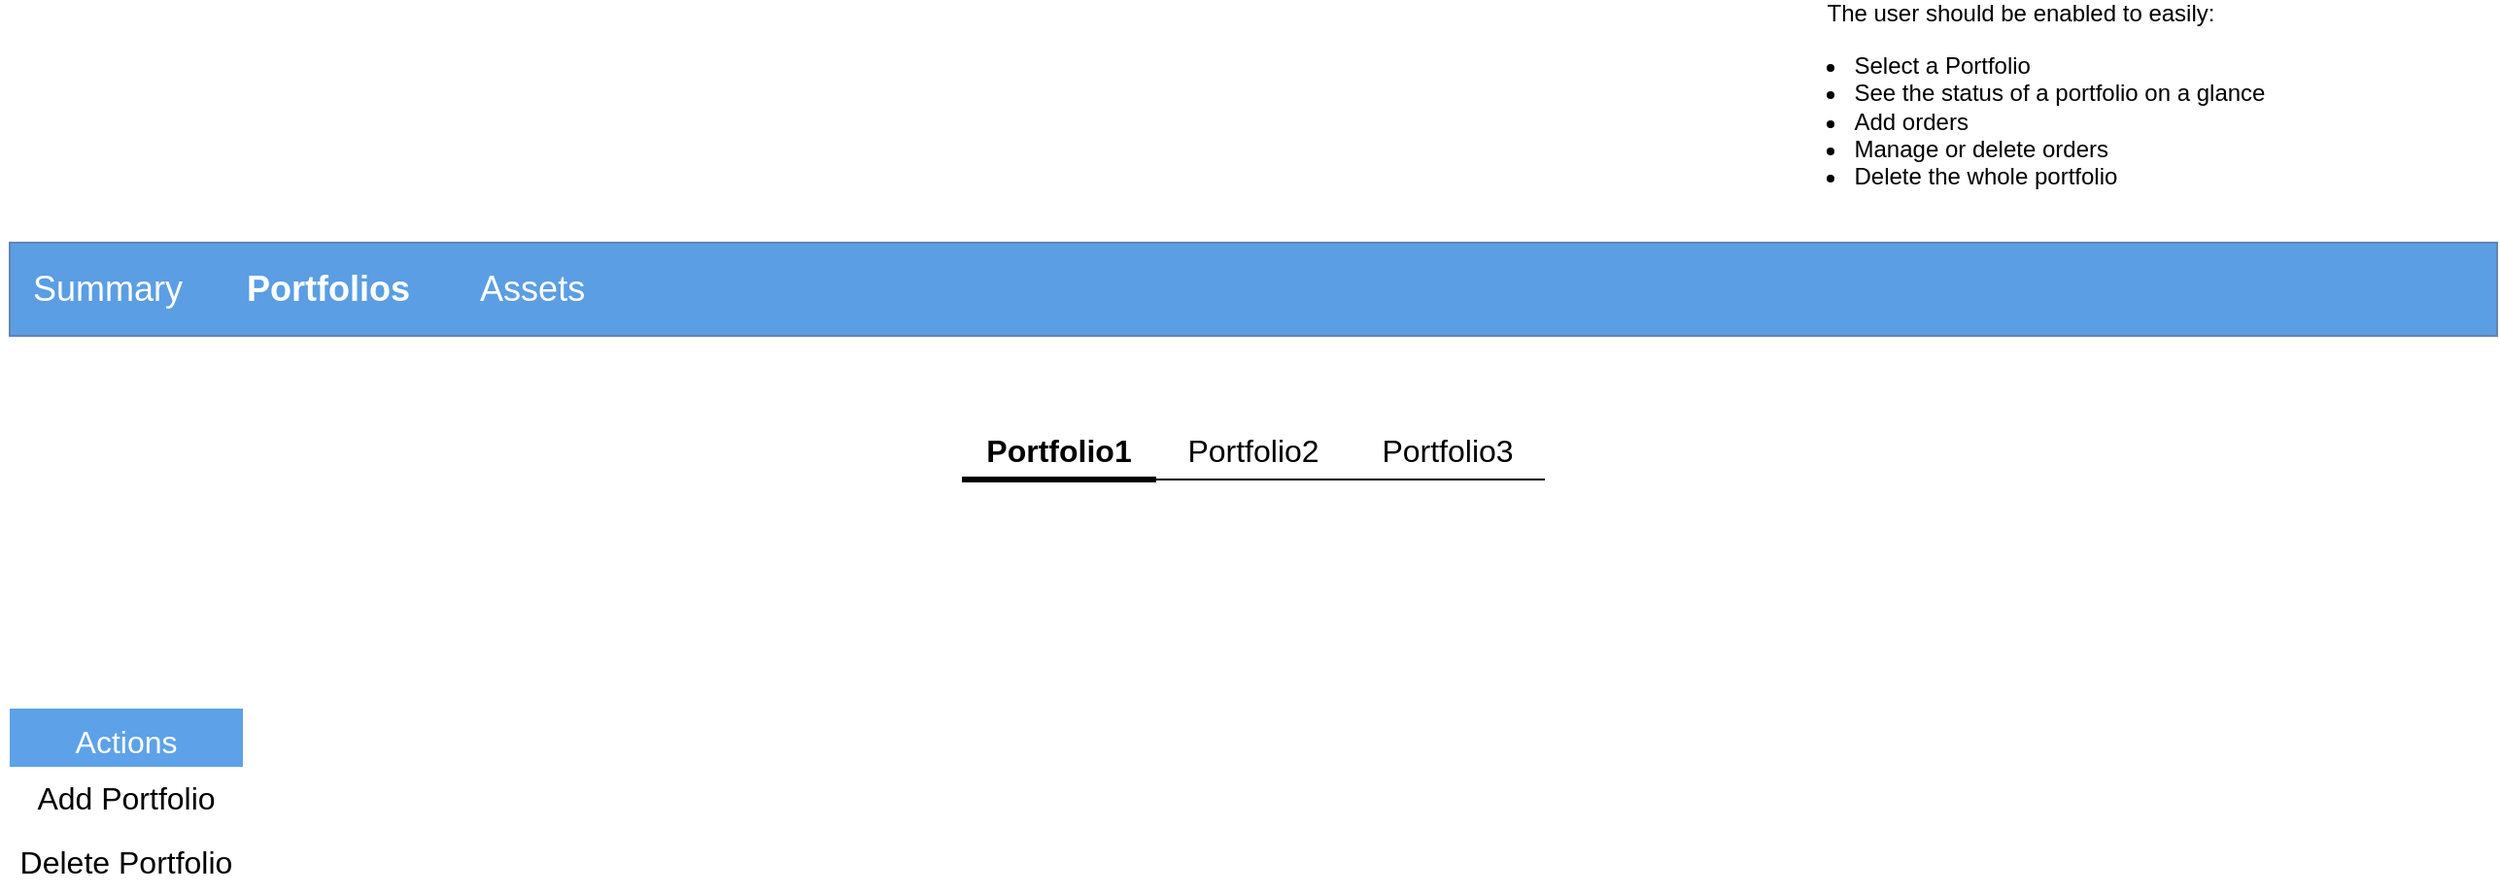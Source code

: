 <mxfile version="20.4.0" type="device"><diagram id="VYSaowmpSZcSKANMWH0R" name="Page-1"><mxGraphModel dx="2793" dy="3321" grid="1" gridSize="10" guides="1" tooltips="1" connect="1" arrows="1" fold="1" page="1" pageScale="1" pageWidth="850" pageHeight="1100" math="0" shadow="0"><root><mxCell id="0"/><mxCell id="1" parent="0"/><mxCell id="PgYI_afhlvLC0T-N7ylT-1" value="&lt;font color=&quot;#ffffff&quot; style=&quot;font-size: 18px;&quot;&gt;&amp;nbsp; Summary&lt;span style=&quot;white-space: pre;&quot;&gt;&#9;&lt;/span&gt;&lt;b&gt;Portfolios&lt;span style=&quot;white-space: pre;&quot;&gt;&#9;&lt;/span&gt;&lt;/b&gt;Assets&lt;/font&gt;" style="rounded=0;whiteSpace=wrap;html=1;align=left;fillColor=#5B9EE3;strokeColor=#6383B0;" parent="1" vertex="1"><mxGeometry x="-640" y="-2000" width="1280" height="48" as="geometry"/></mxCell><mxCell id="PgYI_afhlvLC0T-N7ylT-2" value="The user should be enabled to easily:&lt;br&gt;&lt;ul&gt;&lt;li style=&quot;text-align: left;&quot;&gt;Select a Portfolio&lt;/li&gt;&lt;li style=&quot;text-align: left;&quot;&gt;See the status of a portfolio on a glance&lt;/li&gt;&lt;li style=&quot;text-align: left;&quot;&gt;Add orders&lt;/li&gt;&lt;li style=&quot;text-align: left;&quot;&gt;Manage or delete orders&lt;/li&gt;&lt;li style=&quot;text-align: left;&quot;&gt;Delete the whole portfolio&lt;/li&gt;&lt;/ul&gt;" style="text;html=1;strokeColor=none;fillColor=none;align=center;verticalAlign=middle;whiteSpace=wrap;rounded=0;" parent="1" vertex="1"><mxGeometry x="200" y="-2090" width="390" height="40" as="geometry"/></mxCell><mxCell id="aouOJTZFLisLy7RMLkRV-8" value="" style="group" vertex="1" connectable="0" parent="1"><mxGeometry x="-150" y="-1908" width="300" height="30" as="geometry"/></mxCell><mxCell id="PgYI_afhlvLC0T-N7ylT-3" value="Portfolio1" style="text;html=1;strokeColor=none;fillColor=none;align=center;verticalAlign=middle;whiteSpace=wrap;rounded=0;fontStyle=1;fontSize=16;" parent="aouOJTZFLisLy7RMLkRV-8" vertex="1"><mxGeometry x="20" width="60" height="30" as="geometry"/></mxCell><mxCell id="PgYI_afhlvLC0T-N7ylT-7" value="" style="endArrow=none;html=1;rounded=0;strokeWidth=3;" parent="aouOJTZFLisLy7RMLkRV-8" edge="1"><mxGeometry width="50" height="50" relative="1" as="geometry"><mxPoint y="30" as="sourcePoint"/><mxPoint x="100" y="30" as="targetPoint"/></mxGeometry></mxCell><mxCell id="PgYI_afhlvLC0T-N7ylT-11" value="&lt;span style=&quot;font-weight: normal; font-size: 16px;&quot;&gt;Portfolio2&lt;/span&gt;" style="text;html=1;strokeColor=none;fillColor=none;align=center;verticalAlign=middle;whiteSpace=wrap;rounded=0;fontStyle=1;fontSize=16;" parent="aouOJTZFLisLy7RMLkRV-8" vertex="1"><mxGeometry x="120" width="60" height="30" as="geometry"/></mxCell><mxCell id="PgYI_afhlvLC0T-N7ylT-12" value="" style="endArrow=none;html=1;rounded=0;strokeWidth=1;fontSize=16;" parent="aouOJTZFLisLy7RMLkRV-8" edge="1"><mxGeometry width="50" height="50" relative="1" as="geometry"><mxPoint x="100" y="30" as="sourcePoint"/><mxPoint x="200" y="30" as="targetPoint"/></mxGeometry></mxCell><mxCell id="PgYI_afhlvLC0T-N7ylT-13" value="&lt;span style=&quot;font-weight: normal; font-size: 16px;&quot;&gt;Portfolio3&lt;/span&gt;" style="text;html=1;strokeColor=none;fillColor=none;align=center;verticalAlign=middle;whiteSpace=wrap;rounded=0;fontStyle=1;fontSize=16;" parent="aouOJTZFLisLy7RMLkRV-8" vertex="1"><mxGeometry x="220" width="60" height="30" as="geometry"/></mxCell><mxCell id="PgYI_afhlvLC0T-N7ylT-14" value="" style="endArrow=none;html=1;rounded=0;strokeWidth=1;" parent="aouOJTZFLisLy7RMLkRV-8" edge="1"><mxGeometry width="50" height="50" relative="1" as="geometry"><mxPoint x="200" y="30" as="sourcePoint"/><mxPoint x="300" y="30" as="targetPoint"/></mxGeometry></mxCell><mxCell id="aouOJTZFLisLy7RMLkRV-12" value="" style="group" vertex="1" connectable="0" parent="1"><mxGeometry x="-640" y="-1760" width="120" height="32" as="geometry"/></mxCell><mxCell id="aouOJTZFLisLy7RMLkRV-9" value="" style="rounded=0;whiteSpace=wrap;html=1;strokeWidth=2;fontSize=18;fillColor=#5DA2E8;strokeColor=none;" vertex="1" parent="aouOJTZFLisLy7RMLkRV-12"><mxGeometry width="120" height="32" as="geometry"/></mxCell><mxCell id="aouOJTZFLisLy7RMLkRV-10" value="Actions" style="text;html=1;strokeColor=none;fillColor=none;align=center;verticalAlign=middle;whiteSpace=wrap;rounded=0;strokeWidth=2;fontSize=16;fontColor=#FFFFFF;" vertex="1" parent="aouOJTZFLisLy7RMLkRV-12"><mxGeometry x="30" y="2" width="60" height="30" as="geometry"/></mxCell><mxCell id="aouOJTZFLisLy7RMLkRV-18" value="" style="group" vertex="1" connectable="0" parent="1"><mxGeometry x="-640" y="-1730" width="120" height="32" as="geometry"/></mxCell><mxCell id="aouOJTZFLisLy7RMLkRV-14" value="" style="rounded=0;whiteSpace=wrap;html=1;strokeWidth=2;fontSize=16;strokeColor=none;" vertex="1" parent="aouOJTZFLisLy7RMLkRV-18"><mxGeometry width="120" height="32" as="geometry"/></mxCell><mxCell id="aouOJTZFLisLy7RMLkRV-15" value="Add Portfolio" style="text;html=1;strokeColor=none;fillColor=none;align=center;verticalAlign=middle;whiteSpace=wrap;rounded=0;strokeWidth=2;fontSize=16;fontColor=#000000;" vertex="1" parent="aouOJTZFLisLy7RMLkRV-18"><mxGeometry x="10" y="1" width="100" height="30" as="geometry"/></mxCell><mxCell id="aouOJTZFLisLy7RMLkRV-20" value="" style="rounded=0;whiteSpace=wrap;html=1;strokeWidth=2;fontSize=16;strokeColor=none;" vertex="1" parent="1"><mxGeometry x="-640" y="-1698" width="120" height="32" as="geometry"/></mxCell><mxCell id="aouOJTZFLisLy7RMLkRV-21" value="Delete Portfolio" style="text;html=1;strokeColor=none;fillColor=none;align=center;verticalAlign=middle;whiteSpace=wrap;rounded=0;strokeWidth=2;fontSize=16;fontColor=#000000;" vertex="1" parent="1"><mxGeometry x="-645" y="-1696" width="130" height="30" as="geometry"/></mxCell></root></mxGraphModel></diagram></mxfile>
